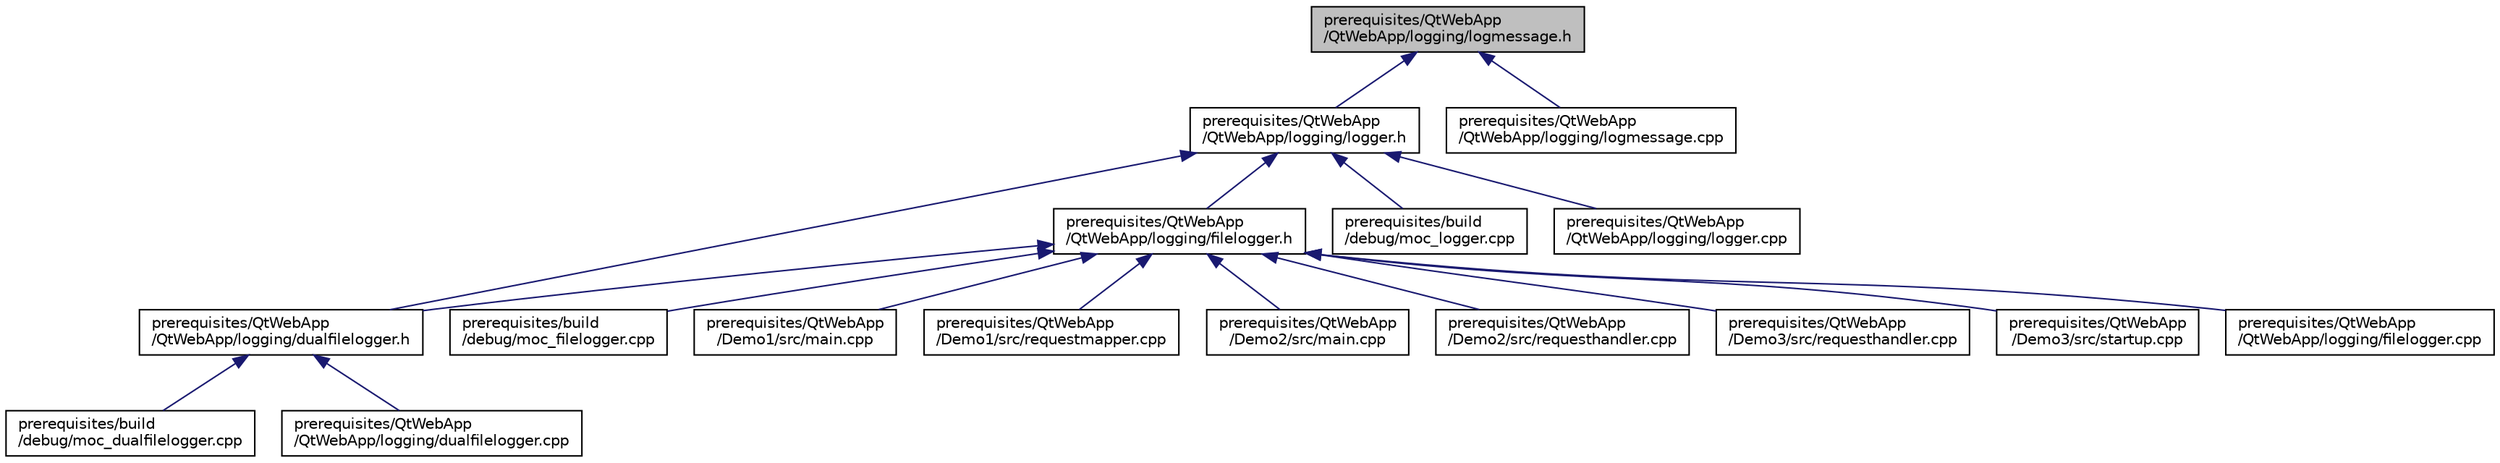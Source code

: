 digraph "prerequisites/QtWebApp/QtWebApp/logging/logmessage.h"
{
  edge [fontname="Helvetica",fontsize="10",labelfontname="Helvetica",labelfontsize="10"];
  node [fontname="Helvetica",fontsize="10",shape=record];
  Node5 [label="prerequisites/QtWebApp\l/QtWebApp/logging/logmessage.h",height=0.2,width=0.4,color="black", fillcolor="grey75", style="filled", fontcolor="black"];
  Node5 -> Node6 [dir="back",color="midnightblue",fontsize="10",style="solid"];
  Node6 [label="prerequisites/QtWebApp\l/QtWebApp/logging/logger.h",height=0.2,width=0.4,color="black", fillcolor="white", style="filled",URL="$_qt_web_app_2_qt_web_app_2logging_2logger_8h.html"];
  Node6 -> Node7 [dir="back",color="midnightblue",fontsize="10",style="solid"];
  Node7 [label="prerequisites/QtWebApp\l/QtWebApp/logging/dualfilelogger.h",height=0.2,width=0.4,color="black", fillcolor="white", style="filled",URL="$dualfilelogger_8h.html"];
  Node7 -> Node8 [dir="back",color="midnightblue",fontsize="10",style="solid"];
  Node8 [label="prerequisites/build\l/debug/moc_dualfilelogger.cpp",height=0.2,width=0.4,color="black", fillcolor="white", style="filled",URL="$moc__dualfilelogger_8cpp_source.html"];
  Node7 -> Node9 [dir="back",color="midnightblue",fontsize="10",style="solid"];
  Node9 [label="prerequisites/QtWebApp\l/QtWebApp/logging/dualfilelogger.cpp",height=0.2,width=0.4,color="black", fillcolor="white", style="filled",URL="$dualfilelogger_8cpp.html"];
  Node6 -> Node10 [dir="back",color="midnightblue",fontsize="10",style="solid"];
  Node10 [label="prerequisites/QtWebApp\l/QtWebApp/logging/filelogger.h",height=0.2,width=0.4,color="black", fillcolor="white", style="filled",URL="$filelogger_8h.html"];
  Node10 -> Node7 [dir="back",color="midnightblue",fontsize="10",style="solid"];
  Node10 -> Node11 [dir="back",color="midnightblue",fontsize="10",style="solid"];
  Node11 [label="prerequisites/build\l/debug/moc_filelogger.cpp",height=0.2,width=0.4,color="black", fillcolor="white", style="filled",URL="$moc__filelogger_8cpp_source.html"];
  Node10 -> Node12 [dir="back",color="midnightblue",fontsize="10",style="solid"];
  Node12 [label="prerequisites/QtWebApp\l/Demo1/src/main.cpp",height=0.2,width=0.4,color="black", fillcolor="white", style="filled",URL="$prerequisites_2_qt_web_app_2_demo1_2src_2main_8cpp.html"];
  Node10 -> Node13 [dir="back",color="midnightblue",fontsize="10",style="solid"];
  Node13 [label="prerequisites/QtWebApp\l/Demo1/src/requestmapper.cpp",height=0.2,width=0.4,color="black", fillcolor="white", style="filled",URL="$requestmapper_8cpp.html"];
  Node10 -> Node14 [dir="back",color="midnightblue",fontsize="10",style="solid"];
  Node14 [label="prerequisites/QtWebApp\l/Demo2/src/main.cpp",height=0.2,width=0.4,color="black", fillcolor="white", style="filled",URL="$prerequisites_2_qt_web_app_2_demo2_2src_2main_8cpp.html"];
  Node10 -> Node15 [dir="back",color="midnightblue",fontsize="10",style="solid"];
  Node15 [label="prerequisites/QtWebApp\l/Demo2/src/requesthandler.cpp",height=0.2,width=0.4,color="black", fillcolor="white", style="filled",URL="$_demo2_2src_2requesthandler_8cpp.html"];
  Node10 -> Node16 [dir="back",color="midnightblue",fontsize="10",style="solid"];
  Node16 [label="prerequisites/QtWebApp\l/Demo3/src/requesthandler.cpp",height=0.2,width=0.4,color="black", fillcolor="white", style="filled",URL="$_demo3_2src_2requesthandler_8cpp.html"];
  Node10 -> Node17 [dir="back",color="midnightblue",fontsize="10",style="solid"];
  Node17 [label="prerequisites/QtWebApp\l/Demo3/src/startup.cpp",height=0.2,width=0.4,color="black", fillcolor="white", style="filled",URL="$startup_8cpp.html"];
  Node10 -> Node18 [dir="back",color="midnightblue",fontsize="10",style="solid"];
  Node18 [label="prerequisites/QtWebApp\l/QtWebApp/logging/filelogger.cpp",height=0.2,width=0.4,color="black", fillcolor="white", style="filled",URL="$filelogger_8cpp.html"];
  Node6 -> Node19 [dir="back",color="midnightblue",fontsize="10",style="solid"];
  Node19 [label="prerequisites/build\l/debug/moc_logger.cpp",height=0.2,width=0.4,color="black", fillcolor="white", style="filled",URL="$moc__logger_8cpp_source.html"];
  Node6 -> Node20 [dir="back",color="midnightblue",fontsize="10",style="solid"];
  Node20 [label="prerequisites/QtWebApp\l/QtWebApp/logging/logger.cpp",height=0.2,width=0.4,color="black", fillcolor="white", style="filled",URL="$logger_8cpp.html"];
  Node5 -> Node21 [dir="back",color="midnightblue",fontsize="10",style="solid"];
  Node21 [label="prerequisites/QtWebApp\l/QtWebApp/logging/logmessage.cpp",height=0.2,width=0.4,color="black", fillcolor="white", style="filled",URL="$logmessage_8cpp.html"];
}
